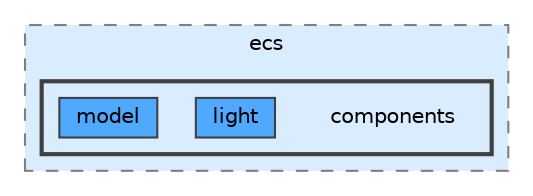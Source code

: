 digraph "src/core/ecs/components"
{
 // LATEX_PDF_SIZE
  bgcolor="transparent";
  edge [fontname=Helvetica,fontsize=10,labelfontname=Helvetica,labelfontsize=10];
  node [fontname=Helvetica,fontsize=10,shape=box,height=0.2,width=0.4];
  compound=true
  subgraph clusterdir_e78882e66d927567aea45da26daad3d2 {
    graph [ bgcolor="#daedff", pencolor="grey50", label="ecs", fontname=Helvetica,fontsize=10 style="filled,dashed", URL="dir_e78882e66d927567aea45da26daad3d2.html",tooltip=""]
  subgraph clusterdir_e3a3d3e994bfaef5a23237c99ee401ad {
    graph [ bgcolor="#daedff", pencolor="grey25", label="", fontname=Helvetica,fontsize=10 style="filled,bold", URL="dir_e3a3d3e994bfaef5a23237c99ee401ad.html",tooltip=""]
    dir_e3a3d3e994bfaef5a23237c99ee401ad [shape=plaintext, label="components"];
  dir_c4a13273b53d494722e112a84e8f2f8b [label="light", fillcolor="#4ea9ff", color="grey25", style="filled", URL="dir_c4a13273b53d494722e112a84e8f2f8b.html",tooltip=""];
  dir_4b30cb72bc1992d720676aa3bc504dae [label="model", fillcolor="#4ea9ff", color="grey25", style="filled", URL="dir_4b30cb72bc1992d720676aa3bc504dae.html",tooltip=""];
  }
  }
}
